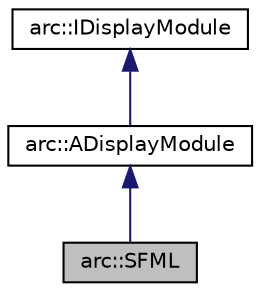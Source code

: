 digraph "arc::SFML"
{
 // LATEX_PDF_SIZE
  edge [fontname="Helvetica",fontsize="10",labelfontname="Helvetica",labelfontsize="10"];
  node [fontname="Helvetica",fontsize="10",shape=record];
  Node1 [label="arc::SFML",height=0.2,width=0.4,color="black", fillcolor="grey75", style="filled", fontcolor="black",tooltip="SFML implementation of the ADisplayModule abstract class."];
  Node2 -> Node1 [dir="back",color="midnightblue",fontsize="10",style="solid",fontname="Helvetica"];
  Node2 [label="arc::ADisplayModule",height=0.2,width=0.4,color="black", fillcolor="white", style="filled",URL="$classarc_1_1ADisplayModule.html",tooltip=" "];
  Node3 -> Node2 [dir="back",color="midnightblue",fontsize="10",style="solid",fontname="Helvetica"];
  Node3 [label="arc::IDisplayModule",height=0.2,width=0.4,color="black", fillcolor="white", style="filled",URL="$classarc_1_1IDisplayModule.html",tooltip="An interface for display modules."];
}
